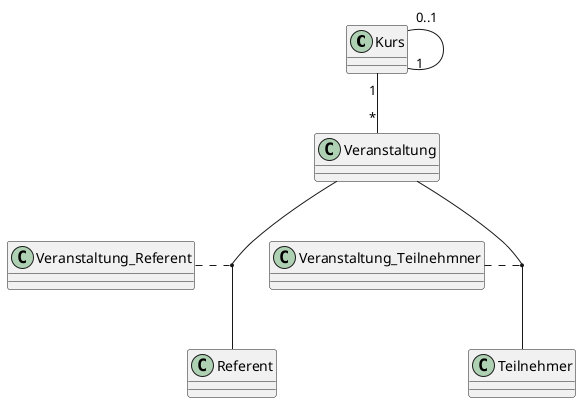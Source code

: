 @startuml

class Kurs
class Veranstaltung
class Referent
class Teilnehmer


Kurs "0..1" -- "1" Kurs
Kurs "1" -- "*" Veranstaltung

Veranstaltung_Referent .. (Veranstaltung,Referent)

Veranstaltung_Teilnehmner .. (Veranstaltung,Teilnehmer)


@enduml
